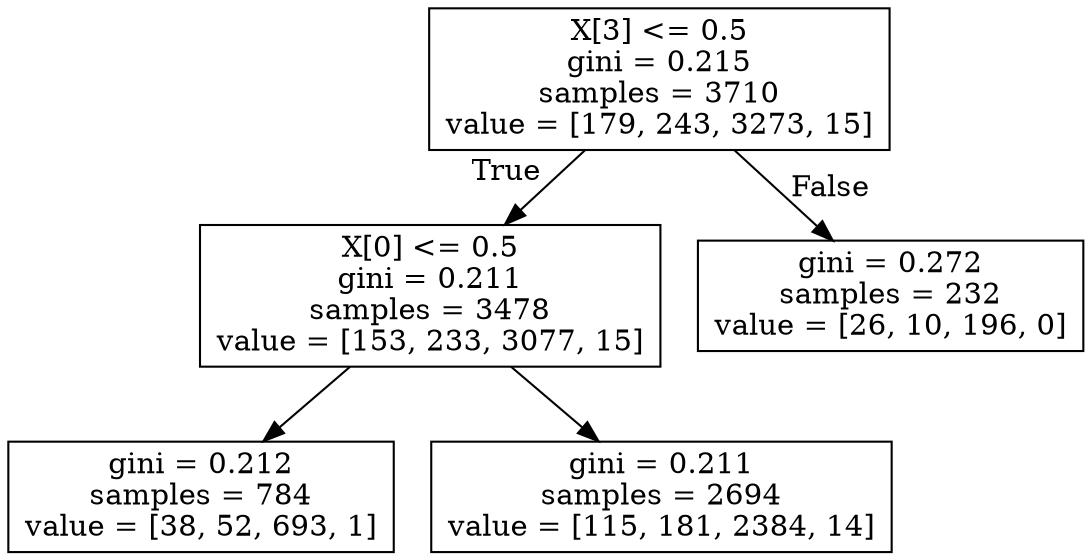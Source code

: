 digraph Tree {
node [shape=box] ;
0 [label="X[3] <= 0.5\ngini = 0.215\nsamples = 3710\nvalue = [179, 243, 3273, 15]"] ;
1 [label="X[0] <= 0.5\ngini = 0.211\nsamples = 3478\nvalue = [153, 233, 3077, 15]"] ;
0 -> 1 [labeldistance=2.5, labelangle=45, headlabel="True"] ;
2 [label="gini = 0.212\nsamples = 784\nvalue = [38, 52, 693, 1]"] ;
1 -> 2 ;
3 [label="gini = 0.211\nsamples = 2694\nvalue = [115, 181, 2384, 14]"] ;
1 -> 3 ;
4 [label="gini = 0.272\nsamples = 232\nvalue = [26, 10, 196, 0]"] ;
0 -> 4 [labeldistance=2.5, labelangle=-45, headlabel="False"] ;
}